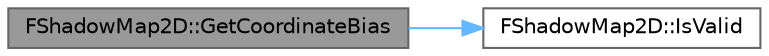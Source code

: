 digraph "FShadowMap2D::GetCoordinateBias"
{
 // INTERACTIVE_SVG=YES
 // LATEX_PDF_SIZE
  bgcolor="transparent";
  edge [fontname=Helvetica,fontsize=10,labelfontname=Helvetica,labelfontsize=10];
  node [fontname=Helvetica,fontsize=10,shape=box,height=0.2,width=0.4];
  rankdir="LR";
  Node1 [id="Node000001",label="FShadowMap2D::GetCoordinateBias",height=0.2,width=0.4,color="gray40", fillcolor="grey60", style="filled", fontcolor="black",tooltip=" "];
  Node1 -> Node2 [id="edge1_Node000001_Node000002",color="steelblue1",style="solid",tooltip=" "];
  Node2 [id="Node000002",label="FShadowMap2D::IsValid",height=0.2,width=0.4,color="grey40", fillcolor="white", style="filled",URL="$d5/dac/classFShadowMap2D.html#af76836c9696b8863e8916a9bf26e341d",tooltip=" "];
}
